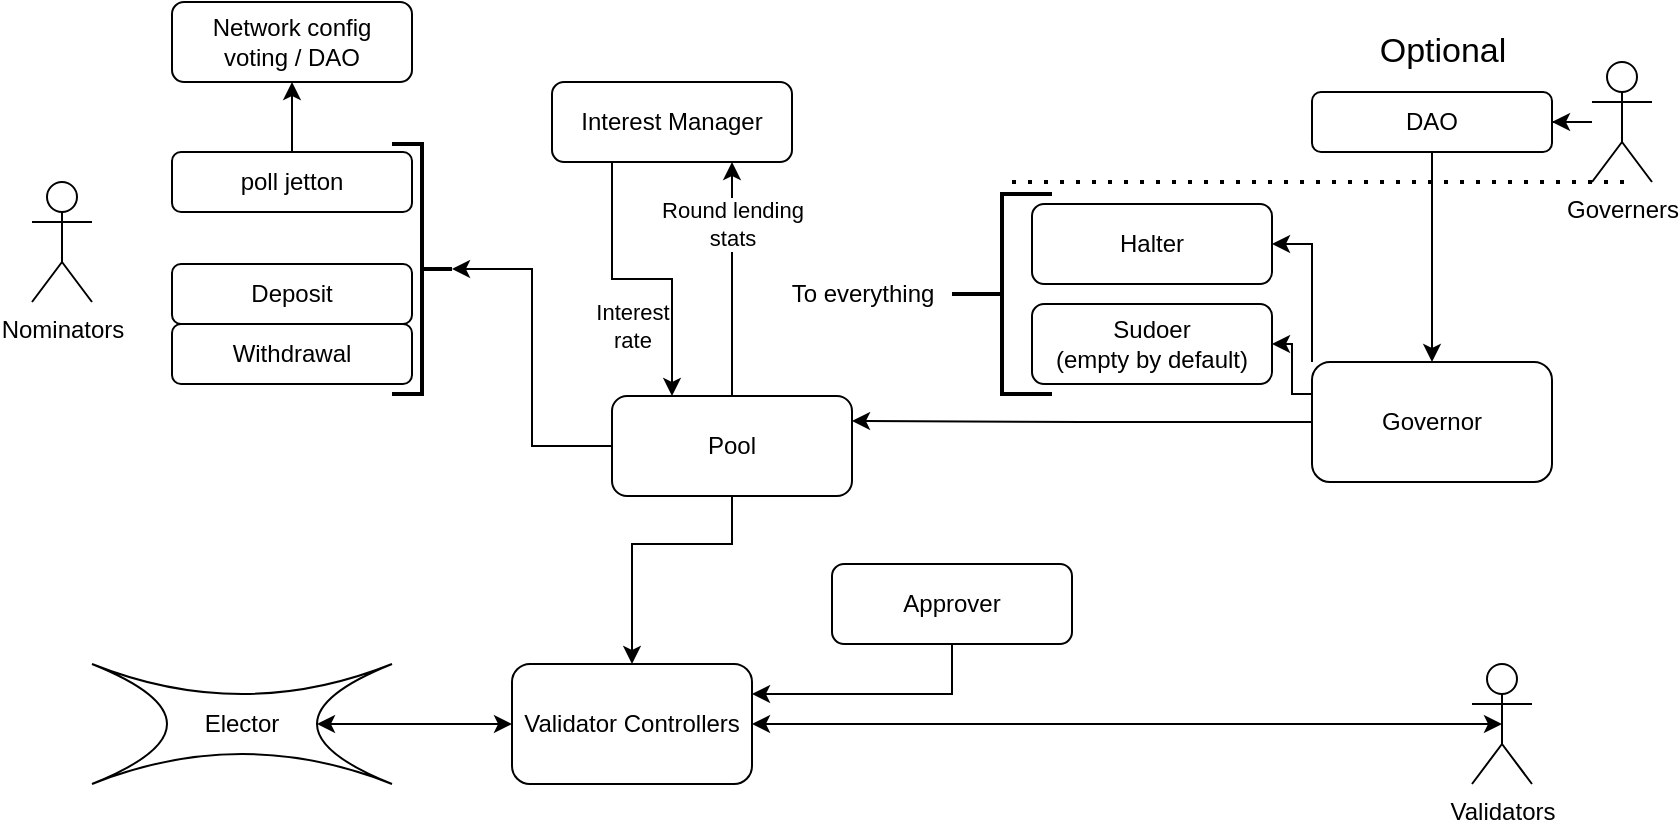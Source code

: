 <mxfile version="21.3.8" type="device">
  <diagram id="3a2UMP3uVo23xNnavfp7" name="Page-1">
    <mxGraphModel dx="1035" dy="694" grid="1" gridSize="10" guides="1" tooltips="1" connect="1" arrows="1" fold="1" page="1" pageScale="1" pageWidth="850" pageHeight="1100" math="0" shadow="0">
      <root>
        <mxCell id="0" />
        <mxCell id="1" parent="0" />
        <mxCell id="A1kJsQe7Ka4o7Ff1RWd9-35" style="edgeStyle=orthogonalEdgeStyle;rounded=0;orthogonalLoop=1;jettySize=auto;html=1;exitX=0.5;exitY=0.5;exitDx=0;exitDy=0;exitPerimeter=0;entryX=0.5;entryY=0;entryDx=0;entryDy=0;startArrow=classic;startFill=1;strokeWidth=1;" parent="1" source="A1kJsQe7Ka4o7Ff1RWd9-1" target="A1kJsQe7Ka4o7Ff1RWd9-34" edge="1">
          <mxGeometry relative="1" as="geometry">
            <Array as="points">
              <mxPoint x="330" y="280" />
            </Array>
          </mxGeometry>
        </mxCell>
        <mxCell id="A1kJsQe7Ka4o7Ff1RWd9-3" value="Nominators" style="shape=umlActor;verticalLabelPosition=bottom;labelBackgroundColor=#ffffff;verticalAlign=top;html=1;outlineConnect=0;" parent="1" vertex="1">
          <mxGeometry x="30" y="99" width="30" height="60" as="geometry" />
        </mxCell>
        <mxCell id="A1kJsQe7Ka4o7Ff1RWd9-6" value="Elector" style="shape=switch;whiteSpace=wrap;html=1;" parent="1" vertex="1">
          <mxGeometry x="60" y="340" width="150" height="60" as="geometry" />
        </mxCell>
        <mxCell id="aw14XoL2_0RgMR3itbOI-4" style="edgeStyle=orthogonalEdgeStyle;rounded=0;orthogonalLoop=1;jettySize=auto;html=1;exitX=0.5;exitY=0;exitDx=0;exitDy=0;entryX=0.5;entryY=1;entryDx=0;entryDy=0;" edge="1" parent="1" source="A1kJsQe7Ka4o7Ff1RWd9-18" target="aw14XoL2_0RgMR3itbOI-3">
          <mxGeometry relative="1" as="geometry" />
        </mxCell>
        <mxCell id="A1kJsQe7Ka4o7Ff1RWd9-18" value="poll jetton" style="rounded=1;whiteSpace=wrap;html=1;" parent="1" vertex="1">
          <mxGeometry x="100" y="84" width="120" height="30" as="geometry" />
        </mxCell>
        <mxCell id="A1kJsQe7Ka4o7Ff1RWd9-19" value="Deposit" style="rounded=1;whiteSpace=wrap;html=1;" parent="1" vertex="1">
          <mxGeometry x="100" y="140" width="120" height="30" as="geometry" />
        </mxCell>
        <mxCell id="A1kJsQe7Ka4o7Ff1RWd9-20" value="Withdrawal" style="rounded=1;whiteSpace=wrap;html=1;" parent="1" vertex="1">
          <mxGeometry x="100" y="170" width="120" height="30" as="geometry" />
        </mxCell>
        <mxCell id="iW-wRdc1awABzqb9qvkf-9" style="edgeStyle=orthogonalEdgeStyle;rounded=0;orthogonalLoop=1;jettySize=auto;html=1;exitX=0;exitY=0.25;exitDx=0;exitDy=0;entryX=1;entryY=0.5;entryDx=0;entryDy=0;" parent="1" source="A1kJsQe7Ka4o7Ff1RWd9-28" target="iW-wRdc1awABzqb9qvkf-6" edge="1">
          <mxGeometry relative="1" as="geometry">
            <Array as="points">
              <mxPoint x="660" y="205" />
              <mxPoint x="660" y="180" />
            </Array>
          </mxGeometry>
        </mxCell>
        <mxCell id="iW-wRdc1awABzqb9qvkf-11" style="edgeStyle=orthogonalEdgeStyle;rounded=0;orthogonalLoop=1;jettySize=auto;html=1;exitX=0;exitY=0;exitDx=0;exitDy=0;entryX=1;entryY=0.5;entryDx=0;entryDy=0;" parent="1" source="A1kJsQe7Ka4o7Ff1RWd9-28" target="iW-wRdc1awABzqb9qvkf-5" edge="1">
          <mxGeometry relative="1" as="geometry" />
        </mxCell>
        <mxCell id="aw14XoL2_0RgMR3itbOI-6" style="edgeStyle=orthogonalEdgeStyle;rounded=0;orthogonalLoop=1;jettySize=auto;html=1;exitX=0;exitY=0.5;exitDx=0;exitDy=0;entryX=1;entryY=0.25;entryDx=0;entryDy=0;" edge="1" parent="1" source="A1kJsQe7Ka4o7Ff1RWd9-28" target="A1kJsQe7Ka4o7Ff1RWd9-1">
          <mxGeometry relative="1" as="geometry" />
        </mxCell>
        <mxCell id="A1kJsQe7Ka4o7Ff1RWd9-28" value="Governor" style="rounded=1;whiteSpace=wrap;html=1;" parent="1" vertex="1">
          <mxGeometry x="670" y="189" width="120" height="60" as="geometry" />
        </mxCell>
        <mxCell id="aw14XoL2_0RgMR3itbOI-1" style="edgeStyle=orthogonalEdgeStyle;rounded=0;orthogonalLoop=1;jettySize=auto;html=1;entryX=1;entryY=0.5;entryDx=0;entryDy=0;" edge="1" parent="1" source="A1kJsQe7Ka4o7Ff1RWd9-30" target="A1kJsQe7Ka4o7Ff1RWd9-31">
          <mxGeometry relative="1" as="geometry" />
        </mxCell>
        <mxCell id="A1kJsQe7Ka4o7Ff1RWd9-30" value="Governers" style="shape=umlActor;verticalLabelPosition=bottom;labelBackgroundColor=#ffffff;verticalAlign=top;html=1;outlineConnect=0;" parent="1" vertex="1">
          <mxGeometry x="810" y="39" width="30" height="60" as="geometry" />
        </mxCell>
        <mxCell id="aw14XoL2_0RgMR3itbOI-2" style="edgeStyle=orthogonalEdgeStyle;rounded=0;orthogonalLoop=1;jettySize=auto;html=1;exitX=0.5;exitY=1;exitDx=0;exitDy=0;entryX=0.5;entryY=0;entryDx=0;entryDy=0;" edge="1" parent="1" source="A1kJsQe7Ka4o7Ff1RWd9-31" target="A1kJsQe7Ka4o7Ff1RWd9-28">
          <mxGeometry relative="1" as="geometry" />
        </mxCell>
        <mxCell id="A1kJsQe7Ka4o7Ff1RWd9-31" value="DAO" style="rounded=1;whiteSpace=wrap;html=1;" parent="1" vertex="1">
          <mxGeometry x="670" y="54" width="120" height="30" as="geometry" />
        </mxCell>
        <mxCell id="A1kJsQe7Ka4o7Ff1RWd9-37" style="edgeStyle=orthogonalEdgeStyle;rounded=0;orthogonalLoop=1;jettySize=auto;html=1;exitX=0.5;exitY=0.5;exitDx=0;exitDy=0;exitPerimeter=0;entryX=1;entryY=0.5;entryDx=0;entryDy=0;startArrow=classic;startFill=1;strokeWidth=1;" parent="1" source="A1kJsQe7Ka4o7Ff1RWd9-33" target="A1kJsQe7Ka4o7Ff1RWd9-34" edge="1">
          <mxGeometry relative="1" as="geometry" />
        </mxCell>
        <mxCell id="A1kJsQe7Ka4o7Ff1RWd9-33" value="Validators" style="shape=umlActor;verticalLabelPosition=bottom;labelBackgroundColor=#ffffff;verticalAlign=top;html=1;outlineConnect=0;" parent="1" vertex="1">
          <mxGeometry x="750" y="340" width="30" height="60" as="geometry" />
        </mxCell>
        <mxCell id="A1kJsQe7Ka4o7Ff1RWd9-36" style="edgeStyle=orthogonalEdgeStyle;rounded=0;orthogonalLoop=1;jettySize=auto;html=1;exitX=0;exitY=0.5;exitDx=0;exitDy=0;entryX=0.75;entryY=0.5;entryDx=0;entryDy=0;entryPerimeter=0;startArrow=classic;startFill=1;strokeWidth=1;" parent="1" source="A1kJsQe7Ka4o7Ff1RWd9-34" target="A1kJsQe7Ka4o7Ff1RWd9-6" edge="1">
          <mxGeometry relative="1" as="geometry" />
        </mxCell>
        <mxCell id="A1kJsQe7Ka4o7Ff1RWd9-34" value="Validator Controllers" style="rounded=1;whiteSpace=wrap;html=1;" parent="1" vertex="1">
          <mxGeometry x="270" y="340" width="120" height="60" as="geometry" />
        </mxCell>
        <mxCell id="u-6cv714392phKC8kd4y-1" value="" style="endArrow=none;dashed=1;html=1;dashPattern=1 3;strokeWidth=2;rounded=0;" parent="1" edge="1">
          <mxGeometry width="50" height="50" relative="1" as="geometry">
            <mxPoint x="520" y="99" as="sourcePoint" />
            <mxPoint x="830" y="99" as="targetPoint" />
          </mxGeometry>
        </mxCell>
        <mxCell id="u-6cv714392phKC8kd4y-2" value="Optional" style="text;html=1;align=center;verticalAlign=middle;resizable=0;points=[];autosize=1;strokeColor=none;fillColor=none;fontSize=17;" parent="1" vertex="1">
          <mxGeometry x="690" y="19" width="90" height="30" as="geometry" />
        </mxCell>
        <mxCell id="iW-wRdc1awABzqb9qvkf-26" style="edgeStyle=orthogonalEdgeStyle;rounded=0;orthogonalLoop=1;jettySize=auto;html=1;exitX=0;exitY=0.5;exitDx=0;exitDy=0;entryX=0;entryY=0.5;entryDx=0;entryDy=0;entryPerimeter=0;" parent="1" source="A1kJsQe7Ka4o7Ff1RWd9-1" target="iW-wRdc1awABzqb9qvkf-15" edge="1">
          <mxGeometry relative="1" as="geometry" />
        </mxCell>
        <mxCell id="2GaQWyi11btwGb4y9AYa-6" value="Round lending&lt;br&gt;stats" style="edgeStyle=orthogonalEdgeStyle;rounded=0;orthogonalLoop=1;jettySize=auto;html=1;exitX=0.5;exitY=0;exitDx=0;exitDy=0;entryX=0.75;entryY=1;entryDx=0;entryDy=0;" parent="1" source="A1kJsQe7Ka4o7Ff1RWd9-1" target="2GaQWyi11btwGb4y9AYa-4" edge="1">
          <mxGeometry x="0.466" relative="1" as="geometry">
            <mxPoint as="offset" />
          </mxGeometry>
        </mxCell>
        <mxCell id="A1kJsQe7Ka4o7Ff1RWd9-1" value="Pool" style="rounded=1;whiteSpace=wrap;html=1;" parent="1" vertex="1">
          <mxGeometry x="320" y="206" width="120" height="50" as="geometry" />
        </mxCell>
        <mxCell id="iW-wRdc1awABzqb9qvkf-5" value="Halter" style="rounded=1;whiteSpace=wrap;html=1;" parent="1" vertex="1">
          <mxGeometry x="530" y="110" width="120" height="40" as="geometry" />
        </mxCell>
        <mxCell id="iW-wRdc1awABzqb9qvkf-6" value="Sudoer&lt;br&gt;(empty by default)" style="rounded=1;whiteSpace=wrap;html=1;" parent="1" vertex="1">
          <mxGeometry x="530" y="160" width="120" height="40" as="geometry" />
        </mxCell>
        <mxCell id="iW-wRdc1awABzqb9qvkf-13" style="edgeStyle=orthogonalEdgeStyle;rounded=0;orthogonalLoop=1;jettySize=auto;html=1;exitX=0.5;exitY=1;exitDx=0;exitDy=0;entryX=1;entryY=0.25;entryDx=0;entryDy=0;" parent="1" source="iW-wRdc1awABzqb9qvkf-7" target="A1kJsQe7Ka4o7Ff1RWd9-34" edge="1">
          <mxGeometry relative="1" as="geometry" />
        </mxCell>
        <mxCell id="iW-wRdc1awABzqb9qvkf-7" value="Approver" style="rounded=1;whiteSpace=wrap;html=1;" parent="1" vertex="1">
          <mxGeometry x="430" y="290" width="120" height="40" as="geometry" />
        </mxCell>
        <mxCell id="iW-wRdc1awABzqb9qvkf-15" value="" style="strokeWidth=2;html=1;shape=mxgraph.flowchart.annotation_2;align=left;labelPosition=right;pointerEvents=1;rotation=-180;" parent="1" vertex="1">
          <mxGeometry x="210" y="80" width="30" height="125" as="geometry" />
        </mxCell>
        <mxCell id="iW-wRdc1awABzqb9qvkf-20" value="" style="strokeWidth=2;html=1;shape=mxgraph.flowchart.annotation_2;align=left;labelPosition=right;pointerEvents=1;" parent="1" vertex="1">
          <mxGeometry x="490" y="105" width="50" height="100" as="geometry" />
        </mxCell>
        <mxCell id="iW-wRdc1awABzqb9qvkf-24" value="To everything" style="text;html=1;align=center;verticalAlign=middle;resizable=0;points=[];autosize=1;strokeColor=none;fillColor=none;" parent="1" vertex="1">
          <mxGeometry x="400" y="140" width="90" height="30" as="geometry" />
        </mxCell>
        <mxCell id="2GaQWyi11btwGb4y9AYa-5" value="Interest&lt;br&gt;rate" style="edgeStyle=orthogonalEdgeStyle;rounded=0;orthogonalLoop=1;jettySize=auto;html=1;exitX=0.25;exitY=1;exitDx=0;exitDy=0;entryX=0.25;entryY=0;entryDx=0;entryDy=0;" parent="1" source="2GaQWyi11btwGb4y9AYa-4" target="A1kJsQe7Ka4o7Ff1RWd9-1" edge="1">
          <mxGeometry x="0.52" y="-20" relative="1" as="geometry">
            <mxPoint as="offset" />
          </mxGeometry>
        </mxCell>
        <mxCell id="2GaQWyi11btwGb4y9AYa-4" value="Interest Manager" style="rounded=1;whiteSpace=wrap;html=1;" parent="1" vertex="1">
          <mxGeometry x="290" y="49" width="120" height="40" as="geometry" />
        </mxCell>
        <mxCell id="aw14XoL2_0RgMR3itbOI-3" value="Network config&lt;br&gt;voting / DAO" style="rounded=1;whiteSpace=wrap;html=1;" vertex="1" parent="1">
          <mxGeometry x="100" y="9" width="120" height="40" as="geometry" />
        </mxCell>
      </root>
    </mxGraphModel>
  </diagram>
</mxfile>
